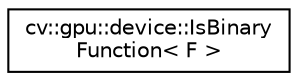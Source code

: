 digraph "Graphical Class Hierarchy"
{
 // LATEX_PDF_SIZE
  edge [fontname="Helvetica",fontsize="10",labelfontname="Helvetica",labelfontsize="10"];
  node [fontname="Helvetica",fontsize="10",shape=record];
  rankdir="LR";
  Node0 [label="cv::gpu::device::IsBinary\lFunction\< F \>",height=0.2,width=0.4,color="black", fillcolor="white", style="filled",URL="$structcv_1_1gpu_1_1device_1_1_is_binary_function.html",tooltip=" "];
}
